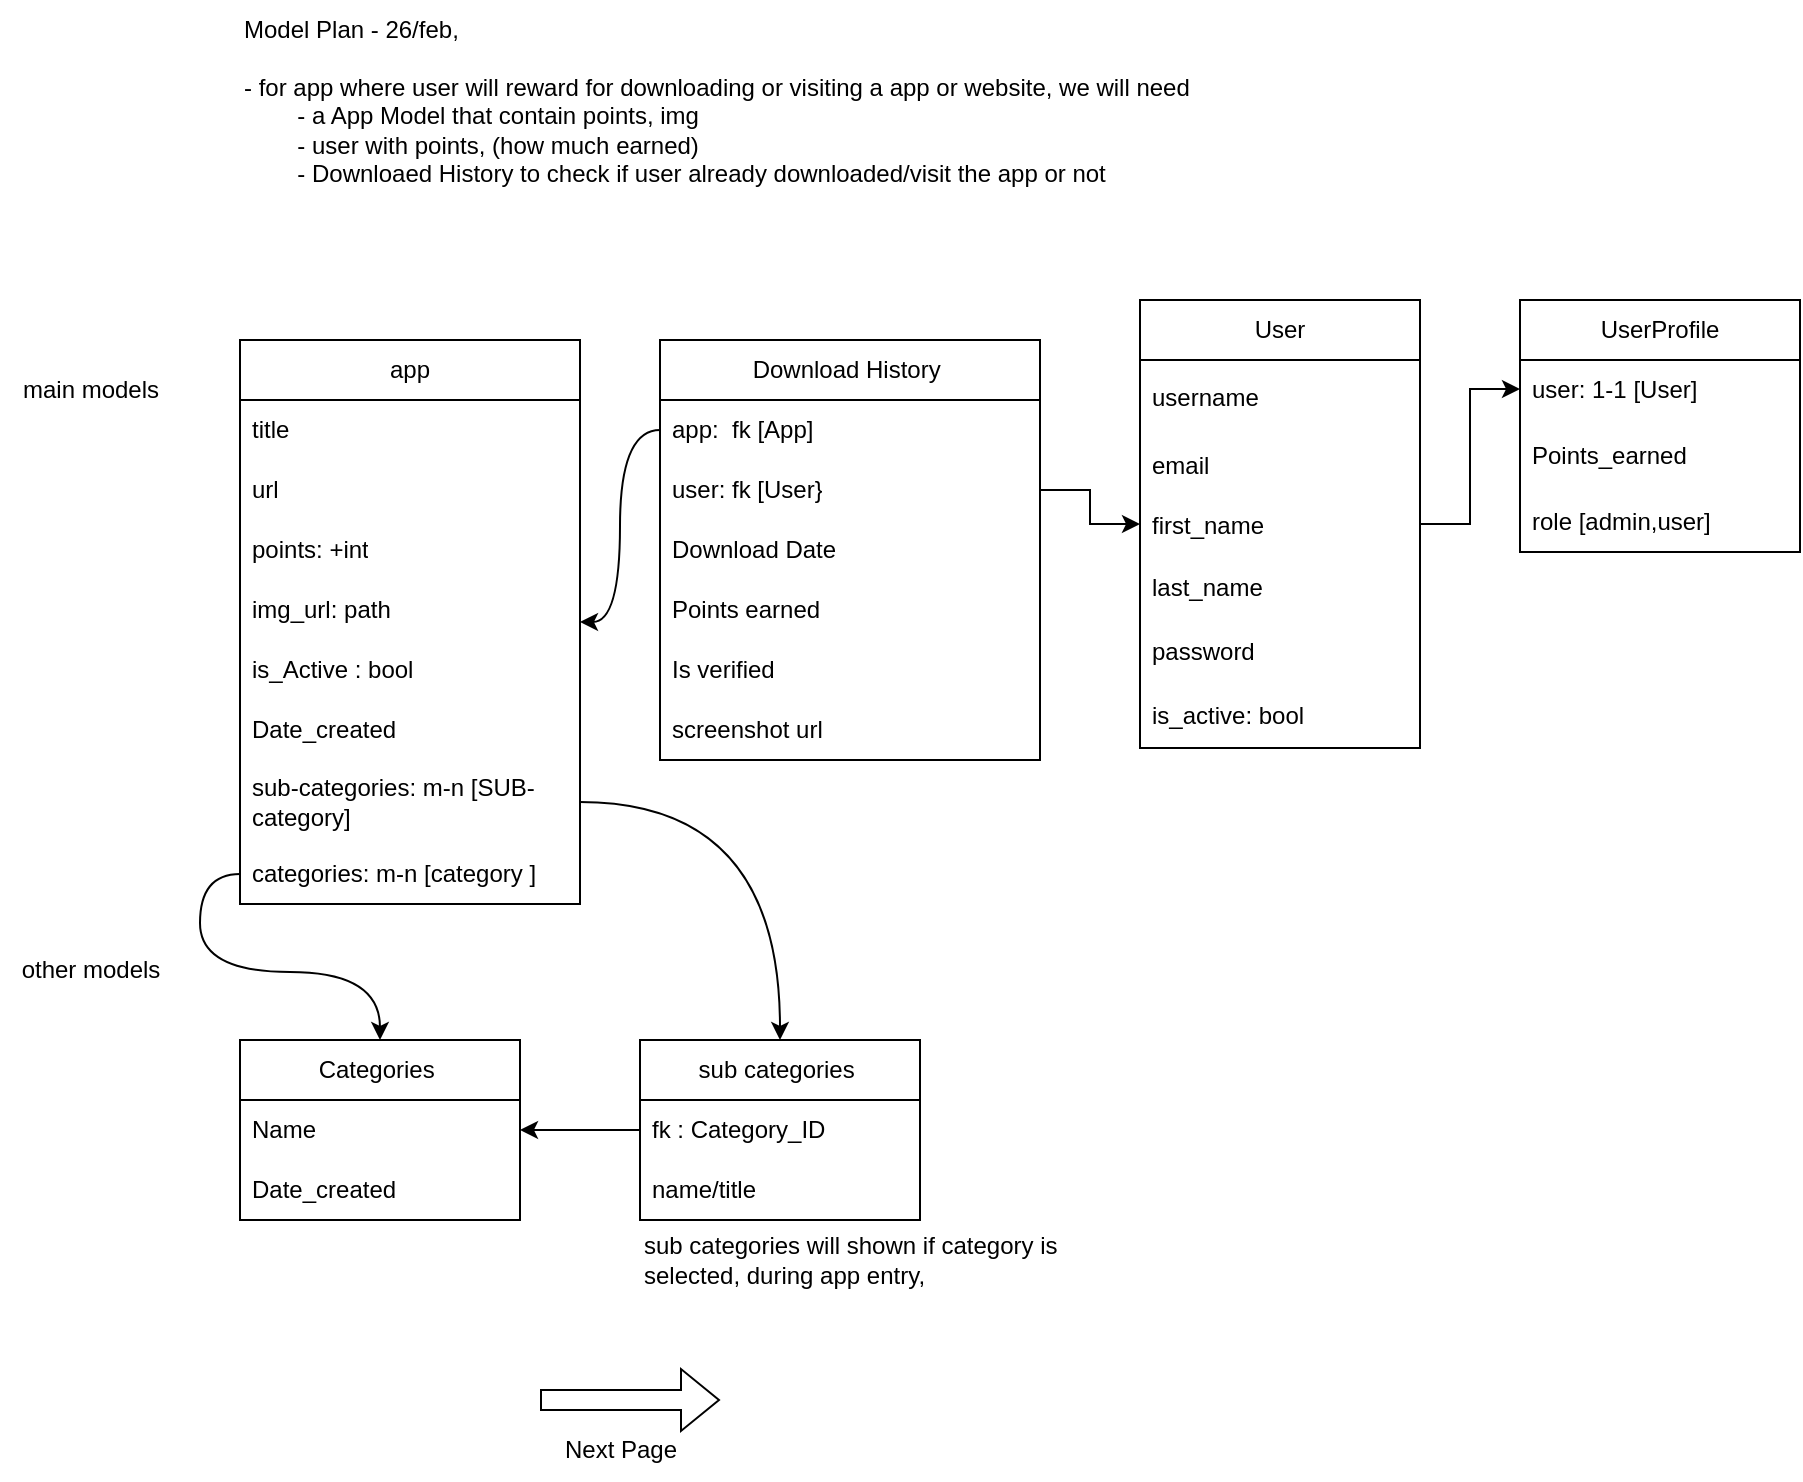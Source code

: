 <mxfile version="26.0.9" pages="3">
  <diagram name="Models" id="yg54V8enOvutbuFmXJnn">
    <mxGraphModel dx="1264" dy="916" grid="1" gridSize="10" guides="1" tooltips="1" connect="1" arrows="1" fold="1" page="0" pageScale="1" pageWidth="1100" pageHeight="850" math="0" shadow="0">
      <root>
        <mxCell id="0" />
        <mxCell id="1" parent="0" />
        <mxCell id="X98Gqvlc236ztXUzKMdu-1" value="app" style="swimlane;fontStyle=0;childLayout=stackLayout;horizontal=1;startSize=30;horizontalStack=0;resizeParent=1;resizeParentMax=0;resizeLast=0;collapsible=1;marginBottom=0;whiteSpace=wrap;html=1;" parent="1" vertex="1">
          <mxGeometry x="80" y="130" width="170" height="282" as="geometry">
            <mxRectangle x="80" y="130" width="120" height="30" as="alternateBounds" />
          </mxGeometry>
        </mxCell>
        <mxCell id="X98Gqvlc236ztXUzKMdu-2" value="title" style="text;strokeColor=none;fillColor=none;align=left;verticalAlign=middle;spacingLeft=4;spacingRight=4;overflow=hidden;points=[[0,0.5],[1,0.5]];portConstraint=eastwest;rotatable=0;whiteSpace=wrap;html=1;" parent="X98Gqvlc236ztXUzKMdu-1" vertex="1">
          <mxGeometry y="30" width="170" height="30" as="geometry" />
        </mxCell>
        <mxCell id="X98Gqvlc236ztXUzKMdu-3" value="url" style="text;strokeColor=none;fillColor=none;align=left;verticalAlign=middle;spacingLeft=4;spacingRight=4;overflow=hidden;points=[[0,0.5],[1,0.5]];portConstraint=eastwest;rotatable=0;whiteSpace=wrap;html=1;" parent="X98Gqvlc236ztXUzKMdu-1" vertex="1">
          <mxGeometry y="60" width="170" height="30" as="geometry" />
        </mxCell>
        <mxCell id="X98Gqvlc236ztXUzKMdu-4" value="points: +int" style="text;strokeColor=none;fillColor=none;align=left;verticalAlign=middle;spacingLeft=4;spacingRight=4;overflow=hidden;points=[[0,0.5],[1,0.5]];portConstraint=eastwest;rotatable=0;whiteSpace=wrap;html=1;" parent="X98Gqvlc236ztXUzKMdu-1" vertex="1">
          <mxGeometry y="90" width="170" height="30" as="geometry" />
        </mxCell>
        <mxCell id="X98Gqvlc236ztXUzKMdu-14" value="img_url: path" style="text;strokeColor=none;fillColor=none;align=left;verticalAlign=middle;spacingLeft=4;spacingRight=4;overflow=hidden;points=[[0,0.5],[1,0.5]];portConstraint=eastwest;rotatable=0;whiteSpace=wrap;html=1;" parent="X98Gqvlc236ztXUzKMdu-1" vertex="1">
          <mxGeometry y="120" width="170" height="30" as="geometry" />
        </mxCell>
        <mxCell id="X98Gqvlc236ztXUzKMdu-15" value="is_Active : bool" style="text;strokeColor=none;fillColor=none;align=left;verticalAlign=middle;spacingLeft=4;spacingRight=4;overflow=hidden;points=[[0,0.5],[1,0.5]];portConstraint=eastwest;rotatable=0;whiteSpace=wrap;html=1;" parent="X98Gqvlc236ztXUzKMdu-1" vertex="1">
          <mxGeometry y="150" width="170" height="30" as="geometry" />
        </mxCell>
        <mxCell id="QyNWBzFtsBz3inYMbopf-13" value="Date_created" style="text;strokeColor=none;fillColor=none;align=left;verticalAlign=middle;spacingLeft=4;spacingRight=4;overflow=hidden;points=[[0,0.5],[1,0.5]];portConstraint=eastwest;rotatable=0;whiteSpace=wrap;html=1;" parent="X98Gqvlc236ztXUzKMdu-1" vertex="1">
          <mxGeometry y="180" width="170" height="30" as="geometry" />
        </mxCell>
        <mxCell id="X98Gqvlc236ztXUzKMdu-39" value="sub-categories: m-n [SUB- category]" style="text;strokeColor=none;fillColor=none;align=left;verticalAlign=middle;spacingLeft=4;spacingRight=4;overflow=hidden;points=[[0,0.5],[1,0.5]];portConstraint=eastwest;rotatable=0;whiteSpace=wrap;html=1;" parent="X98Gqvlc236ztXUzKMdu-1" vertex="1">
          <mxGeometry y="210" width="170" height="42" as="geometry" />
        </mxCell>
        <mxCell id="X98Gqvlc236ztXUzKMdu-20" value="categories: m-n [category ]" style="text;strokeColor=none;fillColor=none;align=left;verticalAlign=middle;spacingLeft=4;spacingRight=4;overflow=hidden;points=[[0,0.5],[1,0.5]];portConstraint=eastwest;rotatable=0;whiteSpace=wrap;html=1;" parent="X98Gqvlc236ztXUzKMdu-1" vertex="1">
          <mxGeometry y="252" width="170" height="30" as="geometry" />
        </mxCell>
        <mxCell id="X98Gqvlc236ztXUzKMdu-5" value="Model Plan - 26/feb," style="text;html=1;align=left;verticalAlign=middle;resizable=0;points=[];autosize=1;strokeColor=none;fillColor=none;" parent="1" vertex="1">
          <mxGeometry x="80" y="-40" width="130" height="30" as="geometry" />
        </mxCell>
        <mxCell id="X98Gqvlc236ztXUzKMdu-6" value="UserProfile" style="swimlane;fontStyle=0;childLayout=stackLayout;horizontal=1;startSize=30;horizontalStack=0;resizeParent=1;resizeParentMax=0;resizeLast=0;collapsible=1;marginBottom=0;whiteSpace=wrap;html=1;" parent="1" vertex="1">
          <mxGeometry x="720" y="110" width="140" height="126" as="geometry">
            <mxRectangle x="250" y="130" width="120" height="30" as="alternateBounds" />
          </mxGeometry>
        </mxCell>
        <mxCell id="QyNWBzFtsBz3inYMbopf-1" value="user: 1-1 [User]" style="text;strokeColor=none;fillColor=none;align=left;verticalAlign=middle;spacingLeft=4;spacingRight=4;overflow=hidden;points=[[0,0.5],[1,0.5]];portConstraint=eastwest;rotatable=0;whiteSpace=wrap;html=1;" parent="X98Gqvlc236ztXUzKMdu-6" vertex="1">
          <mxGeometry y="30" width="140" height="29" as="geometry" />
        </mxCell>
        <mxCell id="X98Gqvlc236ztXUzKMdu-7" value="Points_earned&amp;nbsp;" style="text;strokeColor=none;fillColor=none;align=left;verticalAlign=middle;spacingLeft=4;spacingRight=4;overflow=hidden;points=[[0,0.5],[1,0.5]];portConstraint=eastwest;rotatable=0;whiteSpace=wrap;html=1;strokeWidth=1;" parent="X98Gqvlc236ztXUzKMdu-6" vertex="1">
          <mxGeometry y="59" width="140" height="37" as="geometry" />
        </mxCell>
        <mxCell id="X98Gqvlc236ztXUzKMdu-16" value="role [admin,user]" style="text;strokeColor=none;fillColor=none;align=left;verticalAlign=middle;spacingLeft=4;spacingRight=4;overflow=hidden;points=[[0,0.5],[1,0.5]];portConstraint=eastwest;rotatable=0;whiteSpace=wrap;html=1;" parent="X98Gqvlc236ztXUzKMdu-6" vertex="1">
          <mxGeometry y="96" width="140" height="30" as="geometry" />
        </mxCell>
        <mxCell id="X98Gqvlc236ztXUzKMdu-10" value="Download History&amp;nbsp;" style="swimlane;fontStyle=0;childLayout=stackLayout;horizontal=1;startSize=30;horizontalStack=0;resizeParent=1;resizeParentMax=0;resizeLast=0;collapsible=1;marginBottom=0;whiteSpace=wrap;html=1;" parent="1" vertex="1">
          <mxGeometry x="290" y="130" width="190" height="210" as="geometry">
            <mxRectangle x="410" y="130" width="180" height="30" as="alternateBounds" />
          </mxGeometry>
        </mxCell>
        <mxCell id="X98Gqvlc236ztXUzKMdu-11" value="app:&amp;nbsp; fk [App]" style="text;strokeColor=none;fillColor=none;align=left;verticalAlign=middle;spacingLeft=4;spacingRight=4;overflow=hidden;points=[[0,0.5],[1,0.5]];portConstraint=eastwest;rotatable=0;whiteSpace=wrap;html=1;" parent="X98Gqvlc236ztXUzKMdu-10" vertex="1">
          <mxGeometry y="30" width="190" height="30" as="geometry" />
        </mxCell>
        <mxCell id="X98Gqvlc236ztXUzKMdu-12" value="user: fk [User}" style="text;strokeColor=none;fillColor=none;align=left;verticalAlign=middle;spacingLeft=4;spacingRight=4;overflow=hidden;points=[[0,0.5],[1,0.5]];portConstraint=eastwest;rotatable=0;whiteSpace=wrap;html=1;" parent="X98Gqvlc236ztXUzKMdu-10" vertex="1">
          <mxGeometry y="60" width="190" height="30" as="geometry" />
        </mxCell>
        <mxCell id="X98Gqvlc236ztXUzKMdu-13" value="Download Date" style="text;strokeColor=none;fillColor=none;align=left;verticalAlign=middle;spacingLeft=4;spacingRight=4;overflow=hidden;points=[[0,0.5],[1,0.5]];portConstraint=eastwest;rotatable=0;whiteSpace=wrap;html=1;" parent="X98Gqvlc236ztXUzKMdu-10" vertex="1">
          <mxGeometry y="90" width="190" height="30" as="geometry" />
        </mxCell>
        <mxCell id="X98Gqvlc236ztXUzKMdu-17" value="Points earned" style="text;strokeColor=none;fillColor=none;align=left;verticalAlign=middle;spacingLeft=4;spacingRight=4;overflow=hidden;points=[[0,0.5],[1,0.5]];portConstraint=eastwest;rotatable=0;whiteSpace=wrap;html=1;" parent="X98Gqvlc236ztXUzKMdu-10" vertex="1">
          <mxGeometry y="120" width="190" height="30" as="geometry" />
        </mxCell>
        <mxCell id="8XPc04gjscRVLlRSmQI2-1" value="Is verified&amp;nbsp;" style="text;strokeColor=none;fillColor=none;align=left;verticalAlign=middle;spacingLeft=4;spacingRight=4;overflow=hidden;points=[[0,0.5],[1,0.5]];portConstraint=eastwest;rotatable=0;whiteSpace=wrap;html=1;" vertex="1" parent="X98Gqvlc236ztXUzKMdu-10">
          <mxGeometry y="150" width="190" height="30" as="geometry" />
        </mxCell>
        <mxCell id="8XPc04gjscRVLlRSmQI2-2" value="screenshot url" style="text;strokeColor=none;fillColor=none;align=left;verticalAlign=middle;spacingLeft=4;spacingRight=4;overflow=hidden;points=[[0,0.5],[1,0.5]];portConstraint=eastwest;rotatable=0;whiteSpace=wrap;html=1;" vertex="1" parent="X98Gqvlc236ztXUzKMdu-10">
          <mxGeometry y="180" width="190" height="30" as="geometry" />
        </mxCell>
        <mxCell id="X98Gqvlc236ztXUzKMdu-18" value="- for app where user will reward for downloading or visiting a app or website, we will need&lt;div&gt;&lt;span style=&quot;white-space: pre;&quot;&gt;&#x9;&lt;/span&gt;- a App Model that contain points, img&lt;/div&gt;&lt;div&gt;&lt;span style=&quot;white-space: pre;&quot;&gt;&#x9;&lt;/span&gt;- user with points, (how much earned)&lt;/div&gt;&lt;div&gt;&lt;span style=&quot;white-space: pre;&quot;&gt;&#x9;&lt;/span&gt;- Downloaed History to check if user already downloaded/visit the app or not&lt;br&gt;&lt;/div&gt;" style="text;html=1;align=left;verticalAlign=middle;resizable=0;points=[];autosize=1;strokeColor=none;fillColor=none;" parent="1" vertex="1">
          <mxGeometry x="80" y="-10" width="500" height="70" as="geometry" />
        </mxCell>
        <mxCell id="X98Gqvlc236ztXUzKMdu-19" value="other models" style="text;html=1;align=center;verticalAlign=middle;resizable=0;points=[];autosize=1;strokeColor=none;fillColor=none;" parent="1" vertex="1">
          <mxGeometry x="-40" y="430" width="90" height="30" as="geometry" />
        </mxCell>
        <mxCell id="X98Gqvlc236ztXUzKMdu-21" value="Categories&amp;nbsp;" style="swimlane;fontStyle=0;childLayout=stackLayout;horizontal=1;startSize=30;horizontalStack=0;resizeParent=1;resizeParentMax=0;resizeLast=0;collapsible=1;marginBottom=0;whiteSpace=wrap;html=1;" parent="1" vertex="1">
          <mxGeometry x="80" y="480" width="140" height="90" as="geometry">
            <mxRectangle x="80" y="440" width="120" height="30" as="alternateBounds" />
          </mxGeometry>
        </mxCell>
        <mxCell id="X98Gqvlc236ztXUzKMdu-22" value="Name" style="text;strokeColor=none;fillColor=none;align=left;verticalAlign=middle;spacingLeft=4;spacingRight=4;overflow=hidden;points=[[0,0.5],[1,0.5]];portConstraint=eastwest;rotatable=0;whiteSpace=wrap;html=1;" parent="X98Gqvlc236ztXUzKMdu-21" vertex="1">
          <mxGeometry y="30" width="140" height="30" as="geometry" />
        </mxCell>
        <mxCell id="X98Gqvlc236ztXUzKMdu-23" value="Date_created" style="text;strokeColor=none;fillColor=none;align=left;verticalAlign=middle;spacingLeft=4;spacingRight=4;overflow=hidden;points=[[0,0.5],[1,0.5]];portConstraint=eastwest;rotatable=0;whiteSpace=wrap;html=1;" parent="X98Gqvlc236ztXUzKMdu-21" vertex="1">
          <mxGeometry y="60" width="140" height="30" as="geometry" />
        </mxCell>
        <mxCell id="X98Gqvlc236ztXUzKMdu-32" value="sub categories&amp;nbsp;" style="swimlane;fontStyle=0;childLayout=stackLayout;horizontal=1;startSize=30;horizontalStack=0;resizeParent=1;resizeParentMax=0;resizeLast=0;collapsible=1;marginBottom=0;whiteSpace=wrap;html=1;" parent="1" vertex="1">
          <mxGeometry x="280" y="480" width="140" height="90" as="geometry">
            <mxRectangle x="240" y="440" width="120" height="30" as="alternateBounds" />
          </mxGeometry>
        </mxCell>
        <mxCell id="X98Gqvlc236ztXUzKMdu-33" value="fk : Category_ID" style="text;strokeColor=none;fillColor=none;align=left;verticalAlign=middle;spacingLeft=4;spacingRight=4;overflow=hidden;points=[[0,0.5],[1,0.5]];portConstraint=eastwest;rotatable=0;whiteSpace=wrap;html=1;" parent="X98Gqvlc236ztXUzKMdu-32" vertex="1">
          <mxGeometry y="30" width="140" height="30" as="geometry" />
        </mxCell>
        <mxCell id="X98Gqvlc236ztXUzKMdu-34" value="name/title" style="text;strokeColor=none;fillColor=none;align=left;verticalAlign=middle;spacingLeft=4;spacingRight=4;overflow=hidden;points=[[0,0.5],[1,0.5]];portConstraint=eastwest;rotatable=0;whiteSpace=wrap;html=1;" parent="X98Gqvlc236ztXUzKMdu-32" vertex="1">
          <mxGeometry y="60" width="140" height="30" as="geometry" />
        </mxCell>
        <mxCell id="X98Gqvlc236ztXUzKMdu-37" value="sub categories will shown if category is&amp;nbsp;&lt;div&gt;selected, during app entry,&lt;/div&gt;" style="text;html=1;align=left;verticalAlign=middle;resizable=0;points=[];autosize=1;strokeColor=none;fillColor=none;" parent="1" vertex="1">
          <mxGeometry x="280" y="570" width="230" height="40" as="geometry" />
        </mxCell>
        <mxCell id="X98Gqvlc236ztXUzKMdu-38" value="main models" style="text;html=1;align=center;verticalAlign=middle;resizable=0;points=[];autosize=1;strokeColor=none;fillColor=none;" parent="1" vertex="1">
          <mxGeometry x="-40" y="140" width="90" height="30" as="geometry" />
        </mxCell>
        <mxCell id="X98Gqvlc236ztXUzKMdu-41" style="edgeStyle=orthogonalEdgeStyle;curved=1;rounded=0;orthogonalLoop=1;jettySize=auto;html=1;" parent="1" source="X98Gqvlc236ztXUzKMdu-20" target="X98Gqvlc236ztXUzKMdu-21" edge="1">
          <mxGeometry relative="1" as="geometry" />
        </mxCell>
        <mxCell id="X98Gqvlc236ztXUzKMdu-42" style="edgeStyle=orthogonalEdgeStyle;curved=1;rounded=0;orthogonalLoop=1;jettySize=auto;html=1;" parent="1" source="X98Gqvlc236ztXUzKMdu-39" target="X98Gqvlc236ztXUzKMdu-32" edge="1">
          <mxGeometry relative="1" as="geometry" />
        </mxCell>
        <mxCell id="X98Gqvlc236ztXUzKMdu-43" style="edgeStyle=orthogonalEdgeStyle;curved=1;rounded=0;orthogonalLoop=1;jettySize=auto;html=1;" parent="1" source="X98Gqvlc236ztXUzKMdu-11" target="X98Gqvlc236ztXUzKMdu-1" edge="1">
          <mxGeometry relative="1" as="geometry" />
        </mxCell>
        <mxCell id="Gnga_Qd9Y9xelsauky16-4" value="" style="shape=flexArrow;endArrow=classic;html=1;rounded=0;curved=1;" parent="1" edge="1">
          <mxGeometry width="50" height="50" relative="1" as="geometry">
            <mxPoint x="230" y="660" as="sourcePoint" />
            <mxPoint x="320" y="660" as="targetPoint" />
          </mxGeometry>
        </mxCell>
        <mxCell id="Gnga_Qd9Y9xelsauky16-5" value="Next Page" style="text;html=1;align=center;verticalAlign=middle;resizable=0;points=[];autosize=1;strokeColor=none;fillColor=none;" parent="1" vertex="1">
          <mxGeometry x="230" y="670" width="80" height="30" as="geometry" />
        </mxCell>
        <mxCell id="QyNWBzFtsBz3inYMbopf-10" style="edgeStyle=orthogonalEdgeStyle;rounded=0;orthogonalLoop=1;jettySize=auto;html=1;" parent="1" source="QyNWBzFtsBz3inYMbopf-2" target="QyNWBzFtsBz3inYMbopf-1" edge="1">
          <mxGeometry relative="1" as="geometry" />
        </mxCell>
        <mxCell id="QyNWBzFtsBz3inYMbopf-2" value="User" style="swimlane;fontStyle=0;childLayout=stackLayout;horizontal=1;startSize=30;horizontalStack=0;resizeParent=1;resizeParentMax=0;resizeLast=0;collapsible=1;marginBottom=0;whiteSpace=wrap;html=1;" parent="1" vertex="1">
          <mxGeometry x="530" y="110" width="140" height="224" as="geometry">
            <mxRectangle x="250" y="130" width="120" height="30" as="alternateBounds" />
          </mxGeometry>
        </mxCell>
        <mxCell id="QyNWBzFtsBz3inYMbopf-3" value="username" style="text;strokeColor=none;fillColor=none;align=left;verticalAlign=middle;spacingLeft=4;spacingRight=4;overflow=hidden;points=[[0,0.5],[1,0.5]];portConstraint=eastwest;rotatable=0;whiteSpace=wrap;html=1;strokeWidth=1;" parent="QyNWBzFtsBz3inYMbopf-2" vertex="1">
          <mxGeometry y="30" width="140" height="38" as="geometry" />
        </mxCell>
        <mxCell id="QyNWBzFtsBz3inYMbopf-4" value="email" style="text;strokeColor=none;fillColor=none;align=left;verticalAlign=middle;spacingLeft=4;spacingRight=4;overflow=hidden;points=[[0,0.5],[1,0.5]];portConstraint=eastwest;rotatable=0;whiteSpace=wrap;html=1;" parent="QyNWBzFtsBz3inYMbopf-2" vertex="1">
          <mxGeometry y="68" width="140" height="30" as="geometry" />
        </mxCell>
        <mxCell id="QyNWBzFtsBz3inYMbopf-5" value="first_name" style="text;strokeColor=none;fillColor=none;align=left;verticalAlign=middle;spacingLeft=4;spacingRight=4;overflow=hidden;points=[[0,0.5],[1,0.5]];portConstraint=eastwest;rotatable=0;whiteSpace=wrap;html=1;" parent="QyNWBzFtsBz3inYMbopf-2" vertex="1">
          <mxGeometry y="98" width="140" height="30" as="geometry" />
        </mxCell>
        <mxCell id="QyNWBzFtsBz3inYMbopf-6" value="last_name" style="text;strokeColor=none;fillColor=none;align=left;verticalAlign=middle;spacingLeft=4;spacingRight=4;overflow=hidden;points=[[0,0.5],[1,0.5]];portConstraint=eastwest;rotatable=0;whiteSpace=wrap;html=1;" parent="QyNWBzFtsBz3inYMbopf-2" vertex="1">
          <mxGeometry y="128" width="140" height="32" as="geometry" />
        </mxCell>
        <mxCell id="QyNWBzFtsBz3inYMbopf-7" value="password" style="text;strokeColor=none;fillColor=none;align=left;verticalAlign=middle;spacingLeft=4;spacingRight=4;overflow=hidden;points=[[0,0.5],[1,0.5]];portConstraint=eastwest;rotatable=0;whiteSpace=wrap;html=1;" parent="QyNWBzFtsBz3inYMbopf-2" vertex="1">
          <mxGeometry y="160" width="140" height="32" as="geometry" />
        </mxCell>
        <mxCell id="QyNWBzFtsBz3inYMbopf-11" value="is_active: bool" style="text;strokeColor=none;fillColor=none;align=left;verticalAlign=middle;spacingLeft=4;spacingRight=4;overflow=hidden;points=[[0,0.5],[1,0.5]];portConstraint=eastwest;rotatable=0;whiteSpace=wrap;html=1;" parent="QyNWBzFtsBz3inYMbopf-2" vertex="1">
          <mxGeometry y="192" width="140" height="32" as="geometry" />
        </mxCell>
        <mxCell id="QyNWBzFtsBz3inYMbopf-8" style="edgeStyle=orthogonalEdgeStyle;rounded=0;orthogonalLoop=1;jettySize=auto;html=1;" parent="1" source="X98Gqvlc236ztXUzKMdu-12" target="QyNWBzFtsBz3inYMbopf-2" edge="1">
          <mxGeometry relative="1" as="geometry" />
        </mxCell>
        <mxCell id="QyNWBzFtsBz3inYMbopf-12" style="edgeStyle=orthogonalEdgeStyle;rounded=0;orthogonalLoop=1;jettySize=auto;html=1;" parent="1" source="X98Gqvlc236ztXUzKMdu-33" target="X98Gqvlc236ztXUzKMdu-21" edge="1">
          <mxGeometry relative="1" as="geometry" />
        </mxCell>
      </root>
    </mxGraphModel>
  </diagram>
  <diagram id="yCQ_rmjd4aNq1t-OZJEp" name="Logic-Flow-Backend">
    <mxGraphModel dx="2928" dy="1432" grid="1" gridSize="10" guides="1" tooltips="1" connect="1" arrows="1" fold="1" page="0" pageScale="1" pageWidth="1100" pageHeight="850" math="0" shadow="0">
      <root>
        <mxCell id="0" />
        <mxCell id="1" parent="0" />
        <mxCell id="yO73GR_8vQPgrOY_AsKE-1" value="&lt;font style=&quot;font-size: 24px;&quot;&gt;API EndPoints and Working Logic&lt;/font&gt;" style="text;html=1;align=center;verticalAlign=middle;resizable=0;points=[];autosize=1;strokeColor=none;fillColor=none;" parent="1" vertex="1">
          <mxGeometry x="-240" y="-10" width="380" height="40" as="geometry" />
        </mxCell>
        <mxCell id="dvsR6oFwKkqPf12FmgT0-27" value="" style="group;spacing=2;" parent="1" vertex="1" connectable="0">
          <mxGeometry x="140" y="160" width="520" height="718" as="geometry" />
        </mxCell>
        <mxCell id="yO73GR_8vQPgrOY_AsKE-11" value="&lt;font color=&quot;#ffffff&quot;&gt;profile/&lt;/font&gt;" style="swimlane;fontStyle=0;childLayout=stackLayout;horizontal=1;startSize=30;horizontalStack=0;resizeParent=1;resizeParentMax=0;resizeLast=0;collapsible=1;marginBottom=0;whiteSpace=wrap;html=1;fillColor=#d80073;strokeColor=#A50040;fontColor=#ffffff;spacing=2;" parent="dvsR6oFwKkqPf12FmgT0-27" vertex="1">
          <mxGeometry y="50" width="500" height="254" as="geometry">
            <mxRectangle x="40" y="170" width="90" height="30" as="alternateBounds" />
          </mxGeometry>
        </mxCell>
        <mxCell id="yO73GR_8vQPgrOY_AsKE-12" value="GET : Return UserProfile or (Role / Points).&amp;nbsp;&lt;div&gt;&lt;br&gt;&lt;div&gt;-&amp;nbsp;&lt;font style=&quot;&quot;&gt;&lt;span style=&quot;font-size: 13px; color: rgb(220, 220, 170); background-color: rgb(31, 31, 31); font-family: Consolas, &amp;quot;Courier New&amp;quot;, monospace; white-space: pre;&quot;&gt;get_object_or_404&lt;/span&gt;&lt;span style=&quot;background-color: transparent; color: light-dark(rgb(0, 0, 0), rgb(255, 255, 255));&quot;&gt;&lt;span style=&quot;font-size: 13px;&quot;&gt;&amp;nbsp; check if user porifile exist&lt;/span&gt;&lt;/span&gt;&lt;/font&gt;&lt;/div&gt;&lt;/div&gt;&lt;div&gt;&lt;font style=&quot;&quot;&gt;&lt;font style=&quot;&quot;&gt;&lt;font style=&quot;color: light-dark(rgb(0, 0, 0), rgb(255, 255, 255));&quot;&gt;- if req for role: return role &lt;/font&gt;&lt;span style=&quot;background-color: light-dark(rgb(0, 0, 0), rgb(255, 0, 128));&quot;&gt;&lt;font style=&quot;color: light-dark(rgb(0, 0, 0), rgb(255, 255, 255));&quot;&gt;[profile/?role=true]&lt;/font&gt;&lt;/span&gt;&lt;/font&gt;&lt;/font&gt;&lt;/div&gt;&lt;div&gt;&lt;font style=&quot;&quot;&gt;- if req for points: return points &lt;font style=&quot;background-color: rgb(255, 0, 128); color: rgb(255, 255, 255);&quot;&gt;[profile/?role=true]&lt;/font&gt;&lt;span style=&quot;background-color: transparent; color: light-dark(rgb(0, 0, 0), rgb(255, 255, 255));&quot;&gt;&lt;font&gt;&lt;br&gt;&lt;/font&gt;&lt;/span&gt;&lt;/font&gt;&lt;/div&gt;&lt;div&gt;&lt;font style=&quot;&quot;&gt;- otherwise return profile&lt;/font&gt;&lt;/div&gt;" style="text;align=left;verticalAlign=middle;spacingLeft=4;spacingRight=4;overflow=hidden;points=[[0,0.5],[1,0.5]];portConstraint=eastwest;rotatable=0;whiteSpace=wrap;html=1;fillColor=default;spacing=2;" parent="yO73GR_8vQPgrOY_AsKE-11" vertex="1">
          <mxGeometry y="30" width="500" height="119" as="geometry" />
        </mxCell>
        <mxCell id="yO73GR_8vQPgrOY_AsKE-14" value="DELETE : set active to false of the User object&lt;div&gt;- get current user objects where username == request.user&amp;nbsp;&lt;/div&gt;&lt;div&gt;- set user.is_active to false&amp;nbsp;&lt;/div&gt;&lt;div&gt;- delete token if any&lt;/div&gt;&lt;div&gt;// inactive user cant access anything&lt;/div&gt;" style="text;align=left;verticalAlign=middle;spacingLeft=4;spacingRight=4;overflow=hidden;points=[[0,0.5],[1,0.5]];portConstraint=eastwest;rotatable=0;whiteSpace=wrap;html=1;fillColor=default;spacing=2;" parent="yO73GR_8vQPgrOY_AsKE-11" vertex="1">
          <mxGeometry y="149" width="500" height="105" as="geometry" />
        </mxCell>
        <mxCell id="dvsR6oFwKkqPf12FmgT0-9" value="&lt;font style=&quot;font-size: 14px;&quot;&gt;USER&lt;/font&gt;" style="text;html=1;align=center;verticalAlign=middle;resizable=0;points=[];autosize=1;strokeColor=none;fillColor=none;spacing=2;" parent="dvsR6oFwKkqPf12FmgT0-27" vertex="1">
          <mxGeometry x="230" width="60" height="30" as="geometry" />
        </mxCell>
        <mxCell id="dvsR6oFwKkqPf12FmgT0-11" value="&lt;div style=&quot;font-family: Consolas, &amp;quot;Courier New&amp;quot;, monospace; font-size: 14px; line-height: 19px; white-space: pre;&quot;&gt;&lt;font color=&quot;#ffffff&quot;&gt;history/&lt;/font&gt;&lt;/div&gt;" style="swimlane;fontStyle=0;childLayout=stackLayout;horizontal=1;startSize=30;horizontalStack=0;resizeParent=1;resizeParentMax=0;resizeLast=0;collapsible=1;marginBottom=0;whiteSpace=wrap;html=1;fillColor=#6a00ff;strokeColor=#3700CC;fontColor=#ffffff;spacing=2;" parent="dvsR6oFwKkqPf12FmgT0-27" vertex="1">
          <mxGeometry y="368" width="520" height="90" as="geometry">
            <mxRectangle x="40" y="420" width="90" height="30" as="alternateBounds" />
          </mxGeometry>
        </mxCell>
        <mxCell id="dvsR6oFwKkqPf12FmgT0-12" value="GET: return json of data of downloaded Apps History where user is request.user" style="text;align=left;verticalAlign=middle;spacingLeft=4;spacingRight=4;overflow=hidden;points=[[0,0.5],[1,0.5]];portConstraint=eastwest;rotatable=0;whiteSpace=wrap;html=1;fillColor=default;spacing=2;" parent="dvsR6oFwKkqPf12FmgT0-11" vertex="1">
          <mxGeometry y="30" width="520" height="60" as="geometry" />
        </mxCell>
        <mxCell id="dvsR6oFwKkqPf12FmgT0-13" value="&lt;div style=&quot;font-family: Consolas, &amp;quot;Courier New&amp;quot;, monospace; font-size: 14px; line-height: 19px; white-space: pre;&quot;&gt;&lt;font color=&quot;#ffffff&quot;&gt;get-apps/&lt;/font&gt;&lt;/div&gt;" style="swimlane;fontStyle=0;childLayout=stackLayout;horizontal=1;startSize=30;horizontalStack=0;resizeParent=1;resizeParentMax=0;resizeLast=0;collapsible=1;marginBottom=0;whiteSpace=wrap;html=1;fillColor=#6a00ff;strokeColor=#3700CC;fontColor=#ffffff;spacing=2;" parent="dvsR6oFwKkqPf12FmgT0-27" vertex="1">
          <mxGeometry y="490" width="520" height="113" as="geometry">
            <mxRectangle x="40" y="420" width="90" height="30" as="alternateBounds" />
          </mxGeometry>
        </mxCell>
        <mxCell id="dvsR6oFwKkqPf12FmgT0-14" value="GET: return all apps to user which is not in downloadHistory and active.&amp;nbsp;&lt;div&gt;- get download history (all downloaded apps) &amp;amp; store all ids in array&lt;/div&gt;&lt;div&gt;- get all app objects which are not in arrays + active&lt;/div&gt;&lt;div&gt;return&amp;nbsp;&lt;/div&gt;&lt;div&gt;&lt;br&gt;&lt;/div&gt;" style="text;align=left;verticalAlign=middle;spacingLeft=4;spacingRight=4;overflow=hidden;points=[[0,0.5],[1,0.5]];portConstraint=eastwest;rotatable=0;whiteSpace=wrap;html=1;fillColor=default;spacing=2;" parent="dvsR6oFwKkqPf12FmgT0-13" vertex="1">
          <mxGeometry y="30" width="520" height="83" as="geometry" />
        </mxCell>
        <mxCell id="dvsR6oFwKkqPf12FmgT0-16" value="&lt;div style=&quot;font-family: Consolas, &amp;quot;Courier New&amp;quot;, monospace; font-size: 14px; line-height: 19px; white-space: pre;&quot;&gt;&lt;span style=&quot;color: rgb(255, 255, 255);&quot;&gt;get-apps/?not-claimed=true/&lt;/span&gt;&lt;br&gt;&lt;/div&gt;" style="swimlane;fontStyle=0;childLayout=stackLayout;horizontal=1;startSize=30;horizontalStack=0;resizeParent=1;resizeParentMax=0;resizeLast=0;collapsible=1;marginBottom=0;whiteSpace=wrap;html=1;fillColor=#6a00ff;strokeColor=#3700CC;fontColor=#ffffff;spacing=2;" parent="dvsR6oFwKkqPf12FmgT0-27" vertex="1">
          <mxGeometry y="620" width="520" height="118" as="geometry">
            <mxRectangle x="40" y="420" width="90" height="30" as="alternateBounds" />
          </mxGeometry>
        </mxCell>
        <mxCell id="dvsR6oFwKkqPf12FmgT0-17" value="GET: return app data which are not claimed&lt;div&gt;- First it take all app data from download history which are claimed&lt;/div&gt;&lt;div&gt;- then store id in list,&amp;nbsp;&lt;/div&gt;&lt;div&gt;- get all apps which are not in list. exclude(id__in=List)&lt;/div&gt;" style="text;align=left;verticalAlign=middle;spacingLeft=4;spacingRight=4;overflow=hidden;points=[[0,0.5],[1,0.5]];portConstraint=eastwest;rotatable=0;whiteSpace=wrap;html=1;fillColor=default;spacing=2;" parent="dvsR6oFwKkqPf12FmgT0-16" vertex="1">
          <mxGeometry y="30" width="520" height="88" as="geometry" />
        </mxCell>
        <mxCell id="dvsR6oFwKkqPf12FmgT0-28" value="" style="group" parent="1" vertex="1" connectable="0">
          <mxGeometry x="-930" y="150" width="480" height="430" as="geometry" />
        </mxCell>
        <mxCell id="yO73GR_8vQPgrOY_AsKE-2" value="&lt;font color=&quot;#ffffff&quot;&gt;register/&lt;/font&gt;" style="swimlane;fontStyle=0;childLayout=stackLayout;horizontal=1;startSize=30;horizontalStack=0;resizeParent=1;resizeParentMax=0;resizeLast=0;collapsible=1;marginBottom=0;whiteSpace=wrap;html=1;fillColor=#6a00ff;strokeColor=#3700CC;fontColor=#ffffff;" parent="dvsR6oFwKkqPf12FmgT0-28" vertex="1">
          <mxGeometry y="50" width="480" height="110" as="geometry">
            <mxRectangle x="40" y="170" width="90" height="30" as="alternateBounds" />
          </mxGeometry>
        </mxCell>
        <mxCell id="yO73GR_8vQPgrOY_AsKE-3" value="Post: take username and password,&amp;nbsp;&lt;div&gt;- Create user object. then assign password through set_password for hased pswd.&amp;nbsp;&lt;/div&gt;&lt;div&gt;- generate token object for user&lt;/div&gt;&lt;div&gt;- return token, username, first_name, last_name, email&lt;/div&gt;" style="text;align=left;verticalAlign=middle;spacingLeft=4;spacingRight=4;overflow=hidden;points=[[0,0.5],[1,0.5]];portConstraint=eastwest;rotatable=0;whiteSpace=wrap;html=1;fillColor=default;" parent="yO73GR_8vQPgrOY_AsKE-2" vertex="1">
          <mxGeometry y="30" width="480" height="80" as="geometry" />
        </mxCell>
        <mxCell id="yO73GR_8vQPgrOY_AsKE-6" value="&lt;font color=&quot;#ffffff&quot;&gt;login/&lt;/font&gt;" style="swimlane;fontStyle=0;childLayout=stackLayout;horizontal=1;startSize=30;horizontalStack=0;resizeParent=1;resizeParentMax=0;resizeLast=0;collapsible=1;marginBottom=0;whiteSpace=wrap;html=1;fillColor=#6a00ff;strokeColor=#3700CC;fontColor=#ffffff;" parent="dvsR6oFwKkqPf12FmgT0-28" vertex="1">
          <mxGeometry y="170" width="460" height="110" as="geometry">
            <mxRectangle x="40" y="290" width="90" height="30" as="alternateBounds" />
          </mxGeometry>
        </mxCell>
        <mxCell id="yO73GR_8vQPgrOY_AsKE-7" value="Post: take username and password,&amp;nbsp;&lt;div&gt;- verify user data, inbuilt in rest framewrok. object_auth_token view.&amp;nbsp;&lt;/div&gt;&lt;div&gt;- return Token if valid user&lt;/div&gt;" style="text;align=left;verticalAlign=middle;spacingLeft=4;spacingRight=4;overflow=hidden;points=[[0,0.5],[1,0.5]];portConstraint=eastwest;rotatable=0;whiteSpace=wrap;html=1;fillColor=default;" parent="yO73GR_8vQPgrOY_AsKE-6" vertex="1">
          <mxGeometry y="30" width="460" height="80" as="geometry" />
        </mxCell>
        <mxCell id="yO73GR_8vQPgrOY_AsKE-8" value="&lt;font color=&quot;#ffffff&quot;&gt;logout/&lt;/font&gt;" style="swimlane;fontStyle=0;childLayout=stackLayout;horizontal=1;startSize=30;horizontalStack=0;resizeParent=1;resizeParentMax=0;resizeLast=0;collapsible=1;marginBottom=0;whiteSpace=wrap;html=1;fillColor=#6a00ff;strokeColor=#3700CC;fontColor=#ffffff;" parent="dvsR6oFwKkqPf12FmgT0-28" vertex="1">
          <mxGeometry y="300" width="450" height="130" as="geometry">
            <mxRectangle x="40" y="420" width="90" height="30" as="alternateBounds" />
          </mxGeometry>
        </mxCell>
        <mxCell id="yO73GR_8vQPgrOY_AsKE-9" value="GET: it delete user token.&amp;nbsp;&lt;div&gt;- get user from request.user.&amp;nbsp;&lt;/div&gt;&lt;div&gt;- get token object of the user&lt;/div&gt;&lt;div&gt;- delete it&lt;/div&gt;&lt;div&gt;- it can be recreate auto. during login unit unless user inactive&lt;/div&gt;" style="text;align=left;verticalAlign=middle;spacingLeft=4;spacingRight=4;overflow=hidden;points=[[0,0.5],[1,0.5]];portConstraint=eastwest;rotatable=0;whiteSpace=wrap;html=1;fillColor=default;" parent="yO73GR_8vQPgrOY_AsKE-8" vertex="1">
          <mxGeometry y="30" width="450" height="100" as="geometry" />
        </mxCell>
        <mxCell id="dvsR6oFwKkqPf12FmgT0-10" value="&lt;font style=&quot;font-size: 14px;&quot;&gt;AUTH&lt;/font&gt;" style="text;html=1;align=center;verticalAlign=middle;resizable=0;points=[];autosize=1;strokeColor=none;fillColor=none;" parent="dvsR6oFwKkqPf12FmgT0-28" vertex="1">
          <mxGeometry x="200" width="60" height="30" as="geometry" />
        </mxCell>
        <mxCell id="WpAkhlwBeUBkq5hjESs2-1" value="" style="rounded=1;whiteSpace=wrap;html=1;fillColor=#6a00ff;fontColor=#ffffff;strokeColor=#3700CC;" vertex="1" parent="1">
          <mxGeometry x="-120" y="40" width="20" height="20" as="geometry" />
        </mxCell>
        <mxCell id="WpAkhlwBeUBkq5hjESs2-2" value="" style="rounded=1;whiteSpace=wrap;html=1;fillColor=#0050ef;fontColor=#ffffff;strokeColor=#001DBC;" vertex="1" parent="1">
          <mxGeometry x="-120" y="100" width="20" height="20" as="geometry" />
        </mxCell>
        <mxCell id="WpAkhlwBeUBkq5hjESs2-3" value="" style="rounded=1;whiteSpace=wrap;html=1;fillColor=#d80073;fontColor=#ffffff;strokeColor=#A50040;" vertex="1" parent="1">
          <mxGeometry x="-120" y="70" width="20" height="20" as="geometry" />
        </mxCell>
        <mxCell id="WpAkhlwBeUBkq5hjESs2-4" value="Old Logic" style="text;html=1;align=left;verticalAlign=middle;resizable=0;points=[];autosize=1;strokeColor=none;fillColor=none;" vertex="1" parent="1">
          <mxGeometry x="-90" y="35" width="70" height="30" as="geometry" />
        </mxCell>
        <mxCell id="WpAkhlwBeUBkq5hjESs2-5" value="Updated" style="text;html=1;align=left;verticalAlign=middle;resizable=0;points=[];autosize=1;strokeColor=none;fillColor=none;" vertex="1" parent="1">
          <mxGeometry x="-90" y="65" width="70" height="30" as="geometry" />
        </mxCell>
        <mxCell id="WpAkhlwBeUBkq5hjESs2-6" value="New" style="text;html=1;align=left;verticalAlign=middle;resizable=0;points=[];autosize=1;strokeColor=none;fillColor=none;" vertex="1" parent="1">
          <mxGeometry x="-90" y="95" width="50" height="30" as="geometry" />
        </mxCell>
        <mxCell id="WpAkhlwBeUBkq5hjESs2-12" value="" style="group" vertex="1" connectable="0" parent="1">
          <mxGeometry x="-930" y="640" width="520" height="437" as="geometry" />
        </mxCell>
        <mxCell id="dvsR6oFwKkqPf12FmgT0-25" value="" style="group" parent="WpAkhlwBeUBkq5hjESs2-12" vertex="1" connectable="0">
          <mxGeometry width="520" height="237" as="geometry" />
        </mxCell>
        <mxCell id="dvsR6oFwKkqPf12FmgT0-20" value="&lt;font style=&quot;font-size: 14px;&quot;&gt;POINTS&lt;/font&gt;" style="text;html=1;align=center;verticalAlign=middle;resizable=0;points=[];autosize=1;strokeColor=none;fillColor=none;" parent="dvsR6oFwKkqPf12FmgT0-25" vertex="1">
          <mxGeometry x="20" width="80" height="30" as="geometry" />
        </mxCell>
        <mxCell id="WpAkhlwBeUBkq5hjESs2-9" value="&lt;div style=&quot;font-family: Consolas, &amp;quot;Courier New&amp;quot;, monospace; font-size: 14px; line-height: 19px; white-space: pre;&quot;&gt;&lt;span style=&quot;color: rgb(255, 255, 255);&quot;&gt;download/&amp;lt;int:app_id&amp;gt;/&lt;/span&gt;&lt;br&gt;&lt;/div&gt;" style="swimlane;fontStyle=0;childLayout=stackLayout;horizontal=1;startSize=30;horizontalStack=0;resizeParent=1;resizeParentMax=0;resizeLast=0;collapsible=1;marginBottom=0;whiteSpace=wrap;html=1;fillColor=#d80073;strokeColor=#A50040;fontColor=#ffffff;" vertex="1" parent="dvsR6oFwKkqPf12FmgT0-25">
          <mxGeometry y="40" width="520" height="187" as="geometry">
            <mxRectangle x="40" y="420" width="90" height="30" as="alternateBounds" />
          </mxGeometry>
        </mxCell>
        <mxCell id="WpAkhlwBeUBkq5hjESs2-10" value="Post: take screenshot url and add to download history&lt;div&gt;- get app object where appId&amp;nbsp; is &amp;lt;app_id&amp;gt;&lt;/div&gt;&lt;div&gt;- check if the app is active,&lt;/div&gt;&lt;div&gt;- check if already in download history&lt;/div&gt;&lt;div&gt;- check if the screenshot url is already present&lt;/div&gt;&lt;div&gt;- add user &amp;amp; app to history with verification pending...&lt;/div&gt;" style="text;align=left;verticalAlign=middle;spacingLeft=4;spacingRight=4;overflow=hidden;points=[[0,0.5],[1,0.5]];portConstraint=eastwest;rotatable=0;whiteSpace=wrap;html=1;fillColor=default;" vertex="1" parent="WpAkhlwBeUBkq5hjESs2-9">
          <mxGeometry y="30" width="520" height="157" as="geometry" />
        </mxCell>
        <mxCell id="dvsR6oFwKkqPf12FmgT0-18" value="&lt;div style=&quot;font-family: Consolas, &amp;quot;Courier New&amp;quot;, monospace; font-size: 14px; line-height: 19px; white-space: pre;&quot;&gt;&lt;span style=&quot;color: rgb(255, 255, 255);&quot;&gt;verified/&lt;/span&gt;&lt;br&gt;&lt;/div&gt;" style="swimlane;fontStyle=0;childLayout=stackLayout;horizontal=1;startSize=30;horizontalStack=0;resizeParent=1;resizeParentMax=0;resizeLast=0;collapsible=1;marginBottom=0;whiteSpace=wrap;html=1;fillColor=#0050ef;strokeColor=#001DBC;fontColor=#ffffff;" parent="WpAkhlwBeUBkq5hjESs2-12" vertex="1">
          <mxGeometry y="250" width="520" height="187" as="geometry">
            <mxRectangle x="40" y="420" width="90" height="30" as="alternateBounds" />
          </mxGeometry>
        </mxCell>
        <mxCell id="dvsR6oFwKkqPf12FmgT0-19" value="POST (ADMIN): Assign Points to user after Verification.&lt;div&gt;&lt;br&gt;&lt;/div&gt;&lt;div&gt;- check if user_id &amp;amp; app_id provided,&amp;nbsp;&lt;/div&gt;&lt;div&gt;- get download history&lt;/div&gt;&lt;div&gt;- check if already verified&lt;/div&gt;&lt;div&gt;- change is_verified to true in DownloadHistory&lt;/div&gt;&lt;div&gt;- Update UserProfile: add points to profile points&lt;/div&gt;&lt;div&gt;&lt;br&gt;&lt;/div&gt;" style="text;align=left;verticalAlign=top;spacingLeft=4;spacingRight=4;overflow=hidden;points=[[0,0.5],[1,0.5]];portConstraint=eastwest;rotatable=0;whiteSpace=wrap;html=1;fillColor=default;" parent="dvsR6oFwKkqPf12FmgT0-18" vertex="1">
          <mxGeometry y="30" width="520" height="157" as="geometry" />
        </mxCell>
        <mxCell id="f1sMol1UbvqmljaTszUP-1" value="" style="group" vertex="1" connectable="0" parent="1">
          <mxGeometry x="-380" y="150" width="440" height="595" as="geometry" />
        </mxCell>
        <mxCell id="WpAkhlwBeUBkq5hjESs2-7" value="&lt;font color=&quot;#ffffff&quot;&gt;user-with/&amp;lt;app_id&amp;gt;&lt;/font&gt;" style="swimlane;fontStyle=0;childLayout=stackLayout;horizontal=1;startSize=30;horizontalStack=0;resizeParent=1;resizeParentMax=0;resizeLast=0;collapsible=1;marginBottom=0;whiteSpace=wrap;html=1;fillColor=#0050ef;strokeColor=#001DBC;fontColor=#ffffff;" vertex="1" parent="f1sMol1UbvqmljaTszUP-1">
          <mxGeometry y="390" width="440" height="205" as="geometry">
            <mxRectangle x="40" y="420" width="90" height="30" as="alternateBounds" />
          </mxGeometry>
        </mxCell>
        <mxCell id="WpAkhlwBeUBkq5hjESs2-8" value="GET : return all users who downloaded the app with id =&amp;gt; &amp;lt;app_id&amp;gt;,&amp;nbsp;&lt;div&gt;+ Filter User if verified or pending&lt;/div&gt;&lt;div&gt;&lt;br&gt;&lt;/div&gt;&lt;div&gt;- if url has /?status=pending : filter DownloadHistory where appId == app_id &amp;amp; is_verified == False&lt;/div&gt;&lt;div&gt;&lt;br&gt;&lt;/div&gt;&lt;div&gt;- if url has /?status=verified: filter DownloadHistory where appId == app_id &amp;amp; is_verified =+ True&lt;br&gt;&lt;/div&gt;&lt;div&gt;&lt;br&gt;&lt;/div&gt;&lt;div&gt;- else return all DownloadHistory where appId == app_id&lt;/div&gt;&lt;div&gt;&lt;br&gt;&lt;/div&gt;" style="text;align=left;verticalAlign=top;spacingLeft=4;spacingRight=4;overflow=hidden;points=[[0,0.5],[1,0.5]];portConstraint=eastwest;rotatable=0;whiteSpace=wrap;html=1;fillColor=default;" vertex="1" parent="WpAkhlwBeUBkq5hjESs2-7">
          <mxGeometry y="30" width="440" height="175" as="geometry" />
        </mxCell>
        <mxCell id="dvsR6oFwKkqPf12FmgT0-1" value="&lt;font color=&quot;#ffffff&quot;&gt;apps/&lt;/font&gt;" style="swimlane;fontStyle=0;childLayout=stackLayout;horizontal=1;startSize=30;horizontalStack=0;resizeParent=1;resizeParentMax=0;resizeLast=0;collapsible=1;marginBottom=0;whiteSpace=wrap;html=1;fillColor=#6a00ff;strokeColor=#3700CC;fontColor=#ffffff;" parent="f1sMol1UbvqmljaTszUP-1" vertex="1">
          <mxGeometry y="51.72" width="440" height="89.677" as="geometry">
            <mxRectangle x="40" y="420" width="90" height="30" as="alternateBounds" />
          </mxGeometry>
        </mxCell>
        <mxCell id="dvsR6oFwKkqPf12FmgT0-2" value="ALL CRUD : But only admin can perform.&amp;nbsp;&lt;div&gt;- check if user role is ADMIN&amp;nbsp;&lt;/div&gt;" style="text;align=left;verticalAlign=middle;spacingLeft=4;spacingRight=4;overflow=hidden;points=[[0,0.5],[1,0.5]];portConstraint=eastwest;rotatable=0;whiteSpace=wrap;html=1;fillColor=default;" parent="dvsR6oFwKkqPf12FmgT0-1" vertex="1">
          <mxGeometry y="30" width="440" height="59.677" as="geometry" />
        </mxCell>
        <mxCell id="dvsR6oFwKkqPf12FmgT0-3" value="&lt;font style=&quot;font-size: 14px;&quot;&gt;ADMIN ONLY&lt;/font&gt;" style="text;html=1;align=center;verticalAlign=middle;resizable=0;points=[];autosize=1;strokeColor=none;fillColor=none;" parent="f1sMol1UbvqmljaTszUP-1" vertex="1">
          <mxGeometry width="110" height="30" as="geometry" />
        </mxCell>
        <mxCell id="dvsR6oFwKkqPf12FmgT0-4" value="&lt;font color=&quot;#ffffff&quot;&gt;categories/&lt;/font&gt;" style="swimlane;fontStyle=0;childLayout=stackLayout;horizontal=1;startSize=30;horizontalStack=0;resizeParent=1;resizeParentMax=0;resizeLast=0;collapsible=1;marginBottom=0;whiteSpace=wrap;html=1;fillColor=#6a00ff;strokeColor=#3700CC;fontColor=#ffffff;" parent="f1sMol1UbvqmljaTszUP-1" vertex="1">
          <mxGeometry y="171.075" width="440" height="89.677" as="geometry">
            <mxRectangle x="40" y="420" width="90" height="30" as="alternateBounds" />
          </mxGeometry>
        </mxCell>
        <mxCell id="dvsR6oFwKkqPf12FmgT0-5" value="ALL CRUD : But only admin can perform.&amp;nbsp;&lt;div&gt;- check if user role is ADMIN&amp;nbsp;&lt;/div&gt;" style="text;align=left;verticalAlign=middle;spacingLeft=4;spacingRight=4;overflow=hidden;points=[[0,0.5],[1,0.5]];portConstraint=eastwest;rotatable=0;whiteSpace=wrap;html=1;fillColor=default;" parent="dvsR6oFwKkqPf12FmgT0-4" vertex="1">
          <mxGeometry y="30" width="440" height="59.677" as="geometry" />
        </mxCell>
        <mxCell id="dvsR6oFwKkqPf12FmgT0-6" value="&lt;font color=&quot;#ffffff&quot;&gt;sub-categories&lt;/font&gt;" style="swimlane;fontStyle=0;childLayout=stackLayout;horizontal=1;startSize=30;horizontalStack=0;resizeParent=1;resizeParentMax=0;resizeLast=0;collapsible=1;marginBottom=0;whiteSpace=wrap;html=1;fillColor=#6a00ff;strokeColor=#3700CC;fontColor=#ffffff;" parent="f1sMol1UbvqmljaTszUP-1" vertex="1">
          <mxGeometry y="280.484" width="440" height="89.677" as="geometry">
            <mxRectangle x="40" y="420" width="90" height="30" as="alternateBounds" />
          </mxGeometry>
        </mxCell>
        <mxCell id="dvsR6oFwKkqPf12FmgT0-7" value="ALL CRUD : But only admin can perform.&amp;nbsp;&lt;div&gt;- check if user role is ADMIN&amp;nbsp;&lt;/div&gt;" style="text;align=left;verticalAlign=middle;spacingLeft=4;spacingRight=4;overflow=hidden;points=[[0,0.5],[1,0.5]];portConstraint=eastwest;rotatable=0;whiteSpace=wrap;html=1;fillColor=default;" parent="dvsR6oFwKkqPf12FmgT0-6" vertex="1">
          <mxGeometry y="30" width="440" height="59.677" as="geometry" />
        </mxCell>
      </root>
    </mxGraphModel>
  </diagram>
  <diagram id="fR2ylJ5tUEiDieM7IAqI" name="Page-2">
    <mxGraphModel dx="2560" dy="1690" grid="1" gridSize="10" guides="1" tooltips="1" connect="1" arrows="1" fold="1" page="0" pageScale="1" pageWidth="1100" pageHeight="850" math="0" shadow="0">
      <root>
        <mxCell id="0" />
        <mxCell id="1" parent="0" />
        <mxCell id="ArRqQhbgf-dQYgkE-MAk-47" value="" style="group;sketch=1;curveFitting=1;jiggle=2;" parent="1" vertex="1" connectable="0">
          <mxGeometry x="180" y="-260" width="420" height="430" as="geometry" />
        </mxCell>
        <mxCell id="ArRqQhbgf-dQYgkE-MAk-35" value="" style="rounded=0;whiteSpace=wrap;html=1;sketch=1;curveFitting=1;jiggle=2;" parent="ArRqQhbgf-dQYgkE-MAk-47" vertex="1">
          <mxGeometry y="40" width="420" height="390" as="geometry" />
        </mxCell>
        <mxCell id="ArRqQhbgf-dQYgkE-MAk-36" value="Alert" style="rounded=0;whiteSpace=wrap;html=1;sketch=1;curveFitting=1;jiggle=2;" parent="ArRqQhbgf-dQYgkE-MAk-47" vertex="1">
          <mxGeometry x="140" y="50" width="270" height="30" as="geometry" />
        </mxCell>
        <mxCell id="ArRqQhbgf-dQYgkE-MAk-37" value="" style="rounded=0;whiteSpace=wrap;html=1;sketch=1;curveFitting=1;jiggle=2;" parent="ArRqQhbgf-dQYgkE-MAk-47" vertex="1">
          <mxGeometry x="10" y="50" width="120" height="370" as="geometry" />
        </mxCell>
        <mxCell id="ArRqQhbgf-dQYgkE-MAk-38" value="" style="rounded=0;whiteSpace=wrap;html=1;sketch=1;curveFitting=1;jiggle=2;" parent="ArRqQhbgf-dQYgkE-MAk-47" vertex="1">
          <mxGeometry x="140" y="90" width="270" height="330" as="geometry" />
        </mxCell>
        <mxCell id="ArRqQhbgf-dQYgkE-MAk-42" value="home" style="rounded=0;whiteSpace=wrap;html=1;sketch=1;curveFitting=1;jiggle=2;" parent="ArRqQhbgf-dQYgkE-MAk-47" vertex="1">
          <mxGeometry x="24.38" y="70" width="91.25" height="30" as="geometry" />
        </mxCell>
        <mxCell id="ArRqQhbgf-dQYgkE-MAk-43" value="Task" style="rounded=0;whiteSpace=wrap;html=1;sketch=1;curveFitting=1;jiggle=2;" parent="ArRqQhbgf-dQYgkE-MAk-47" vertex="1">
          <mxGeometry x="24.38" y="231" width="91.25" height="30" as="geometry" />
        </mxCell>
        <mxCell id="ArRqQhbgf-dQYgkE-MAk-44" value="aps" style="rounded=0;whiteSpace=wrap;html=1;sketch=1;curveFitting=1;jiggle=2;" parent="ArRqQhbgf-dQYgkE-MAk-47" vertex="1">
          <mxGeometry x="24.38" y="110" width="91.25" height="30" as="geometry" />
        </mxCell>
        <mxCell id="lZsZmNy5WlF44XvKcbxc-19" value="categoies" style="rounded=0;whiteSpace=wrap;html=1;sketch=1;curveFitting=1;jiggle=2;" vertex="1" parent="ArRqQhbgf-dQYgkE-MAk-47">
          <mxGeometry x="24.37" y="145" width="91.25" height="30" as="geometry" />
        </mxCell>
        <mxCell id="lZsZmNy5WlF44XvKcbxc-20" value="sub-cate.." style="rounded=0;whiteSpace=wrap;html=1;sketch=1;curveFitting=1;jiggle=2;" vertex="1" parent="ArRqQhbgf-dQYgkE-MAk-47">
          <mxGeometry x="24.38" y="190" width="91.25" height="30" as="geometry" />
        </mxCell>
        <mxCell id="ArRqQhbgf-dQYgkE-MAk-46" value="Admin" style="text;html=1;align=center;verticalAlign=middle;resizable=0;points=[];autosize=1;strokeColor=none;fillColor=none;sketch=1;curveFitting=1;jiggle=2;" parent="ArRqQhbgf-dQYgkE-MAk-47" vertex="1">
          <mxGeometry x="180" width="60" height="30" as="geometry" />
        </mxCell>
        <mxCell id="lZsZmNy5WlF44XvKcbxc-21" value="History" style="rounded=0;whiteSpace=wrap;html=1;sketch=1;curveFitting=1;jiggle=2;" vertex="1" parent="ArRqQhbgf-dQYgkE-MAk-47">
          <mxGeometry x="24.38" y="270" width="91.25" height="30" as="geometry" />
        </mxCell>
        <mxCell id="lZsZmNy5WlF44XvKcbxc-22" value="Profile" style="rounded=0;whiteSpace=wrap;html=1;sketch=1;curveFitting=1;jiggle=2;" vertex="1" parent="ArRqQhbgf-dQYgkE-MAk-47">
          <mxGeometry x="24.37" y="310" width="91.25" height="30" as="geometry" />
        </mxCell>
        <mxCell id="lZsZmNy5WlF44XvKcbxc-24" value="log out" style="rounded=0;whiteSpace=wrap;html=1;sketch=1;curveFitting=1;jiggle=2;" vertex="1" parent="ArRqQhbgf-dQYgkE-MAk-47">
          <mxGeometry x="24.37" y="380" width="91.25" height="30" as="geometry" />
        </mxCell>
        <mxCell id="lZsZmNy5WlF44XvKcbxc-7" value="" style="group;sketch=1;curveFitting=1;jiggle=2;" vertex="1" connectable="0" parent="1">
          <mxGeometry x="-290" y="-260" width="420" height="430" as="geometry" />
        </mxCell>
        <mxCell id="lZsZmNy5WlF44XvKcbxc-8" value="" style="rounded=0;whiteSpace=wrap;html=1;sketch=1;curveFitting=1;jiggle=2;" vertex="1" parent="lZsZmNy5WlF44XvKcbxc-7">
          <mxGeometry y="40" width="420" height="390" as="geometry" />
        </mxCell>
        <mxCell id="lZsZmNy5WlF44XvKcbxc-10" value="" style="rounded=0;whiteSpace=wrap;html=1;sketch=1;curveFitting=1;jiggle=2;" vertex="1" parent="lZsZmNy5WlF44XvKcbxc-7">
          <mxGeometry x="10" y="50" width="120" height="370" as="geometry" />
        </mxCell>
        <mxCell id="lZsZmNy5WlF44XvKcbxc-11" value="" style="rounded=0;whiteSpace=wrap;html=1;sketch=1;curveFitting=1;jiggle=2;" vertex="1" parent="lZsZmNy5WlF44XvKcbxc-7">
          <mxGeometry x="140" y="50" width="270" height="370" as="geometry" />
        </mxCell>
        <mxCell id="lZsZmNy5WlF44XvKcbxc-12" value="APP 1" style="rounded=0;whiteSpace=wrap;html=1;sketch=1;curveFitting=1;jiggle=2;" vertex="1" parent="lZsZmNy5WlF44XvKcbxc-7">
          <mxGeometry x="150" y="65" width="250" height="60" as="geometry" />
        </mxCell>
        <mxCell id="lZsZmNy5WlF44XvKcbxc-13" value="APP 2" style="rounded=0;whiteSpace=wrap;html=1;sketch=1;curveFitting=1;jiggle=2;" vertex="1" parent="lZsZmNy5WlF44XvKcbxc-7">
          <mxGeometry x="150" y="136" width="250" height="60" as="geometry" />
        </mxCell>
        <mxCell id="lZsZmNy5WlF44XvKcbxc-14" value="APP 3" style="rounded=0;whiteSpace=wrap;html=1;sketch=1;curveFitting=1;jiggle=2;" vertex="1" parent="lZsZmNy5WlF44XvKcbxc-7">
          <mxGeometry x="150" y="205" width="250" height="60" as="geometry" />
        </mxCell>
        <mxCell id="lZsZmNy5WlF44XvKcbxc-15" value="Task" style="rounded=0;whiteSpace=wrap;html=1;sketch=1;curveFitting=1;jiggle=2;" vertex="1" parent="lZsZmNy5WlF44XvKcbxc-7">
          <mxGeometry x="24.38" y="70" width="91.25" height="30" as="geometry" />
        </mxCell>
        <mxCell id="lZsZmNy5WlF44XvKcbxc-16" value="Profile" style="rounded=0;whiteSpace=wrap;html=1;sketch=1;curveFitting=1;jiggle=2;" vertex="1" parent="lZsZmNy5WlF44XvKcbxc-7">
          <mxGeometry x="24.38" y="150" width="91.25" height="30" as="geometry" />
        </mxCell>
        <mxCell id="lZsZmNy5WlF44XvKcbxc-23" value="log out" style="rounded=0;whiteSpace=wrap;html=1;sketch=1;curveFitting=1;jiggle=2;" vertex="1" parent="lZsZmNy5WlF44XvKcbxc-7">
          <mxGeometry x="24.38" y="380" width="91.25" height="30" as="geometry" />
        </mxCell>
        <mxCell id="lZsZmNy5WlF44XvKcbxc-17" value="History" style="rounded=0;whiteSpace=wrap;html=1;sketch=1;curveFitting=1;jiggle=2;" vertex="1" parent="lZsZmNy5WlF44XvKcbxc-7">
          <mxGeometry x="24.38" y="110" width="91.25" height="30" as="geometry" />
        </mxCell>
        <mxCell id="lZsZmNy5WlF44XvKcbxc-18" value="SiTE - HOME" style="text;html=1;align=center;verticalAlign=middle;resizable=0;points=[];autosize=1;strokeColor=none;fillColor=none;sketch=1;curveFitting=1;jiggle=2;" vertex="1" parent="lZsZmNy5WlF44XvKcbxc-7">
          <mxGeometry x="160" width="100" height="30" as="geometry" />
        </mxCell>
        <mxCell id="lZsZmNy5WlF44XvKcbxc-25" value="" style="group;perimeterSpacing=0;strokeColor=default;strokeWidth=1;rounded=0;glass=0;" vertex="1" connectable="0" parent="1">
          <mxGeometry x="-250" y="343" width="912.5" height="837" as="geometry" />
        </mxCell>
        <mxCell id="gwiWX8dvi9_NqFJnYK2w-1" value="&lt;font style=&quot;font-size: 20px;&quot;&gt;POINtS SYSTEM&amp;nbsp;&lt;/font&gt;" style="text;html=1;align=center;verticalAlign=middle;resizable=0;points=[];autosize=1;strokeColor=none;fillColor=none;" vertex="1" parent="lZsZmNy5WlF44XvKcbxc-25">
          <mxGeometry width="180" height="40" as="geometry" />
        </mxCell>
        <mxCell id="gwiWX8dvi9_NqFJnYK2w-2" value="reject" style="rounded=1;whiteSpace=wrap;html=1;" vertex="1" parent="lZsZmNy5WlF44XvKcbxc-25">
          <mxGeometry x="60" y="312" width="120" height="60" as="geometry" />
        </mxCell>
        <mxCell id="gwiWX8dvi9_NqFJnYK2w-11" style="edgeStyle=orthogonalEdgeStyle;rounded=0;orthogonalLoop=1;jettySize=auto;html=1;" edge="1" parent="lZsZmNy5WlF44XvKcbxc-25" source="gwiWX8dvi9_NqFJnYK2w-3" target="gwiWX8dvi9_NqFJnYK2w-4">
          <mxGeometry relative="1" as="geometry" />
        </mxCell>
        <mxCell id="gwiWX8dvi9_NqFJnYK2w-3" value="upload screenshot" style="rounded=1;whiteSpace=wrap;html=1;" vertex="1" parent="lZsZmNy5WlF44XvKcbxc-25">
          <mxGeometry x="170" y="67" width="120" height="60" as="geometry" />
        </mxCell>
        <mxCell id="gwiWX8dvi9_NqFJnYK2w-8" style="edgeStyle=orthogonalEdgeStyle;rounded=0;orthogonalLoop=1;jettySize=auto;html=1;entryX=0.5;entryY=0;entryDx=0;entryDy=0;" edge="1" parent="lZsZmNy5WlF44XvKcbxc-25" source="gwiWX8dvi9_NqFJnYK2w-4" target="gwiWX8dvi9_NqFJnYK2w-5">
          <mxGeometry relative="1" as="geometry" />
        </mxCell>
        <mxCell id="gwiWX8dvi9_NqFJnYK2w-4" value="backend {&lt;span style=&quot;color: rgb(78, 201, 176); background-color: rgb(31, 31, 31); font-family: Consolas, &amp;quot;Courier New&amp;quot;, monospace; font-size: 14px; white-space: pre;&quot;&gt;DownloadAppAPIView&lt;/span&gt;&lt;span style=&quot;background-color: transparent; color: light-dark(rgb(0, 0, 0), rgb(255, 255, 255));&quot;&gt;}&lt;/span&gt;" style="rounded=1;whiteSpace=wrap;html=1;" vertex="1" parent="lZsZmNy5WlF44XvKcbxc-25">
          <mxGeometry x="330" y="67" width="190" height="60" as="geometry" />
        </mxCell>
        <mxCell id="gwiWX8dvi9_NqFJnYK2w-6" style="edgeStyle=orthogonalEdgeStyle;rounded=0;orthogonalLoop=1;jettySize=auto;html=1;" edge="1" parent="lZsZmNy5WlF44XvKcbxc-25" source="gwiWX8dvi9_NqFJnYK2w-5" target="gwiWX8dvi9_NqFJnYK2w-2">
          <mxGeometry relative="1" as="geometry" />
        </mxCell>
        <mxCell id="gwiWX8dvi9_NqFJnYK2w-13" style="edgeStyle=orthogonalEdgeStyle;rounded=0;orthogonalLoop=1;jettySize=auto;html=1;exitX=1;exitY=0.5;exitDx=0;exitDy=0;" edge="1" parent="lZsZmNy5WlF44XvKcbxc-25" source="gwiWX8dvi9_NqFJnYK2w-5" target="gwiWX8dvi9_NqFJnYK2w-12">
          <mxGeometry relative="1" as="geometry" />
        </mxCell>
        <mxCell id="gwiWX8dvi9_NqFJnYK2w-5" value="if already download,&lt;div&gt;fi screenshot not provide&lt;/div&gt;&lt;div&gt;if screenshot url already present&lt;/div&gt;&lt;div&gt;&lt;br&gt;&lt;/div&gt;&lt;div&gt;&lt;font face=&quot;Consolas, Courier New, monospace&quot; color=&quot;#4ec9b0&quot;&gt;&lt;span style=&quot;font-size: 14px; white-space: pre; background-color: rgb(31, 31, 31);&quot;&gt;DownloadHistory Model&lt;/span&gt;&lt;/font&gt;&lt;/div&gt;" style="rhombus;whiteSpace=wrap;html=1;" vertex="1" parent="lZsZmNy5WlF44XvKcbxc-25">
          <mxGeometry x="265" y="207" width="320" height="270" as="geometry" />
        </mxCell>
        <mxCell id="gwiWX8dvi9_NqFJnYK2w-7" value="True / fail check" style="text;html=1;align=center;verticalAlign=middle;resizable=0;points=[];autosize=1;strokeColor=none;fillColor=none;" vertex="1" parent="lZsZmNy5WlF44XvKcbxc-25">
          <mxGeometry x="180" y="297" width="110" height="30" as="geometry" />
        </mxCell>
        <mxCell id="gwiWX8dvi9_NqFJnYK2w-10" style="edgeStyle=orthogonalEdgeStyle;rounded=0;orthogonalLoop=1;jettySize=auto;html=1;" edge="1" parent="lZsZmNy5WlF44XvKcbxc-25" source="gwiWX8dvi9_NqFJnYK2w-9" target="gwiWX8dvi9_NqFJnYK2w-3">
          <mxGeometry relative="1" as="geometry" />
        </mxCell>
        <mxCell id="gwiWX8dvi9_NqFJnYK2w-9" value="user click&lt;div&gt;claim points&lt;/div&gt;" style="rounded=1;whiteSpace=wrap;html=1;" vertex="1" parent="lZsZmNy5WlF44XvKcbxc-25">
          <mxGeometry x="10" y="67" width="120" height="60" as="geometry" />
        </mxCell>
        <mxCell id="gwiWX8dvi9_NqFJnYK2w-12" value="add to history&lt;div&gt;with is_verified -&amp;gt; False&lt;/div&gt;" style="rounded=1;whiteSpace=wrap;html=1;" vertex="1" parent="lZsZmNy5WlF44XvKcbxc-25">
          <mxGeometry x="700" y="309.5" width="190" height="65" as="geometry" />
        </mxCell>
        <mxCell id="gwiWX8dvi9_NqFJnYK2w-14" value="False / pass check" style="text;html=1;align=center;verticalAlign=middle;resizable=0;points=[];autosize=1;strokeColor=none;fillColor=none;" vertex="1" parent="lZsZmNy5WlF44XvKcbxc-25">
          <mxGeometry x="570" y="297" width="120" height="30" as="geometry" />
        </mxCell>
        <mxCell id="lZsZmNy5WlF44XvKcbxc-6" value="" style="group" vertex="1" connectable="0" parent="lZsZmNy5WlF44XvKcbxc-25">
          <mxGeometry x="10" y="547" width="902.5" height="290" as="geometry" />
        </mxCell>
        <mxCell id="gwiWX8dvi9_NqFJnYK2w-18" style="edgeStyle=orthogonalEdgeStyle;rounded=0;orthogonalLoop=1;jettySize=auto;html=1;" edge="1" parent="lZsZmNy5WlF44XvKcbxc-6" source="gwiWX8dvi9_NqFJnYK2w-16" target="gwiWX8dvi9_NqFJnYK2w-17">
          <mxGeometry relative="1" as="geometry" />
        </mxCell>
        <mxCell id="gwiWX8dvi9_NqFJnYK2w-16" value="{&lt;span style=&quot;color: rgb(78, 201, 176); background-color: rgb(31, 31, 31); font-family: Consolas, &amp;quot;Courier New&amp;quot;, monospace; font-size: 14px; white-space: pre;&quot;&gt;DownloadAppAPIView&lt;/span&gt;&lt;span style=&quot;background-color: transparent; color: light-dark(rgb(0, 0, 0), rgb(255, 255, 255));&quot;&gt;}&lt;/span&gt;" style="rounded=1;whiteSpace=wrap;html=1;" vertex="1" parent="lZsZmNy5WlF44XvKcbxc-6">
          <mxGeometry width="190" height="60" as="geometry" />
        </mxCell>
        <mxCell id="gwiWX8dvi9_NqFJnYK2w-21" style="edgeStyle=orthogonalEdgeStyle;rounded=0;orthogonalLoop=1;jettySize=auto;html=1;" edge="1" parent="lZsZmNy5WlF44XvKcbxc-6" source="gwiWX8dvi9_NqFJnYK2w-17" target="gwiWX8dvi9_NqFJnYK2w-20">
          <mxGeometry relative="1" as="geometry" />
        </mxCell>
        <mxCell id="gwiWX8dvi9_NqFJnYK2w-17" value="Frontend,&lt;div&gt;Admin verify&lt;/div&gt;" style="rounded=1;whiteSpace=wrap;html=1;" vertex="1" parent="lZsZmNy5WlF44XvKcbxc-6">
          <mxGeometry x="440" width="120" height="60" as="geometry" />
        </mxCell>
        <mxCell id="gwiWX8dvi9_NqFJnYK2w-19" value="All Users with specific appId" style="text;html=1;align=center;verticalAlign=middle;resizable=0;points=[];autosize=1;strokeColor=none;fillColor=none;" vertex="1" parent="lZsZmNy5WlF44XvKcbxc-6">
          <mxGeometry x="210" width="170" height="30" as="geometry" />
        </mxCell>
        <mxCell id="lZsZmNy5WlF44XvKcbxc-2" style="edgeStyle=orthogonalEdgeStyle;rounded=0;orthogonalLoop=1;jettySize=auto;html=1;entryX=0.5;entryY=0;entryDx=0;entryDy=0;" edge="1" parent="lZsZmNy5WlF44XvKcbxc-6" source="gwiWX8dvi9_NqFJnYK2w-20" target="lZsZmNy5WlF44XvKcbxc-1">
          <mxGeometry relative="1" as="geometry" />
        </mxCell>
        <mxCell id="gwiWX8dvi9_NqFJnYK2w-20" value="backend" style="rounded=1;whiteSpace=wrap;html=1;" vertex="1" parent="lZsZmNy5WlF44XvKcbxc-6">
          <mxGeometry x="710" width="120" height="60" as="geometry" />
        </mxCell>
        <mxCell id="gwiWX8dvi9_NqFJnYK2w-22" value="post: verified/" style="text;html=1;align=center;verticalAlign=middle;resizable=0;points=[];autosize=1;strokeColor=none;fillColor=none;" vertex="1" parent="lZsZmNy5WlF44XvKcbxc-6">
          <mxGeometry x="590" width="90" height="30" as="geometry" />
        </mxCell>
        <mxCell id="lZsZmNy5WlF44XvKcbxc-4" style="edgeStyle=orthogonalEdgeStyle;rounded=0;orthogonalLoop=1;jettySize=auto;html=1;exitX=0;exitY=0.5;exitDx=0;exitDy=0;" edge="1" parent="lZsZmNy5WlF44XvKcbxc-6" source="lZsZmNy5WlF44XvKcbxc-1" target="lZsZmNy5WlF44XvKcbxc-3">
          <mxGeometry relative="1" as="geometry" />
        </mxCell>
        <mxCell id="lZsZmNy5WlF44XvKcbxc-1" value="&lt;div style=&quot;text-align: left;&quot;&gt;- if user_id &amp;amp; app_id provided,&amp;nbsp;&lt;/div&gt;&lt;div style=&quot;text-align: left;&quot;&gt;- if not already verified&lt;/div&gt;" style="rhombus;whiteSpace=wrap;html=1;" vertex="1" parent="lZsZmNy5WlF44XvKcbxc-6">
          <mxGeometry x="637.5" y="140" width="265" height="150" as="geometry" />
        </mxCell>
        <mxCell id="lZsZmNy5WlF44XvKcbxc-3" value="assign points, and set is_verified to true" style="rounded=1;whiteSpace=wrap;html=1;" vertex="1" parent="lZsZmNy5WlF44XvKcbxc-6">
          <mxGeometry x="360" y="182.5" width="160" height="65" as="geometry" />
        </mxCell>
        <mxCell id="lZsZmNy5WlF44XvKcbxc-5" value="True" style="text;html=1;align=center;verticalAlign=middle;resizable=0;points=[];autosize=1;strokeColor=none;fillColor=none;" vertex="1" parent="lZsZmNy5WlF44XvKcbxc-6">
          <mxGeometry x="555" y="178" width="50" height="30" as="geometry" />
        </mxCell>
      </root>
    </mxGraphModel>
  </diagram>
</mxfile>
